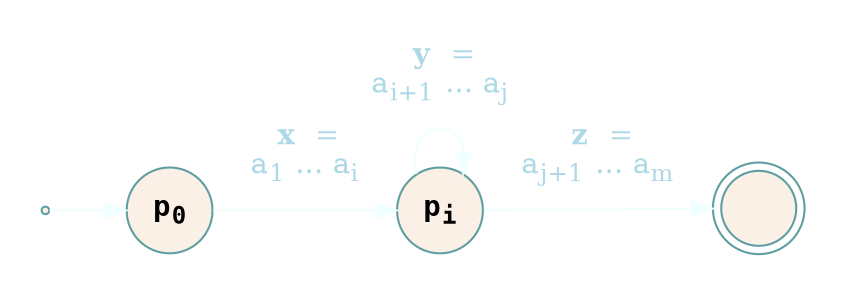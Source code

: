 digraph FiniteAutomata {
  graph [bgcolor=transparent, rankdir=LR]
  edge [color=azure, fontcolor=lightblue]
  node [fontname=monospace, fillcolor=linen, style=filled, color=cadetblue]

  subgraph cluster_dfa {
    // label= "DFA from NFA";
    color=white;
    fontcolor=white;
    start [label="Start", shape=point]; // Initial state with a point shape  
    p0 [shape="circle", label= <<b>p<sub>0</sub></b>>];
    pi [shape="circle", label= <<b>p<sub>i</sub></b>>];
    pe [shape="doublecircle", label= <>]; // end
    start -> p0;
    p0 -> pi[label=< <b>x</b>&nbsp; =<br align="center"/>a<sub>1</sub> ... a<sub>i</sub><br/> >];
    pi -> pi[label=< <b>y</b>&nbsp; =<br align="center"/>a<sub>i+1</sub> ... a<sub>j</sub><br/> >];
    pi -> pe[label=< <b>z</b>&nbsp; =<br align="center"/>a<sub>j+1</sub> ... a<sub>m</sub><br/> >];

  }
}
